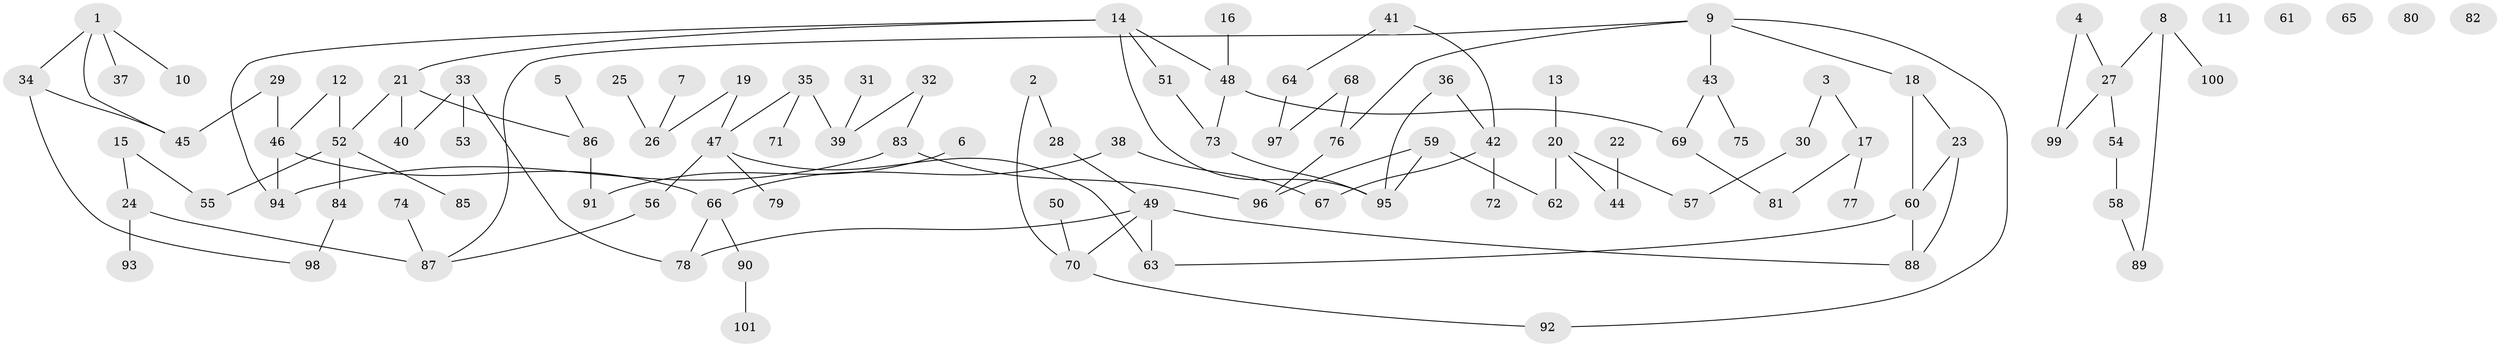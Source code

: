 // Generated by graph-tools (version 1.1) at 2025/00/03/09/25 03:00:45]
// undirected, 101 vertices, 116 edges
graph export_dot {
graph [start="1"]
  node [color=gray90,style=filled];
  1;
  2;
  3;
  4;
  5;
  6;
  7;
  8;
  9;
  10;
  11;
  12;
  13;
  14;
  15;
  16;
  17;
  18;
  19;
  20;
  21;
  22;
  23;
  24;
  25;
  26;
  27;
  28;
  29;
  30;
  31;
  32;
  33;
  34;
  35;
  36;
  37;
  38;
  39;
  40;
  41;
  42;
  43;
  44;
  45;
  46;
  47;
  48;
  49;
  50;
  51;
  52;
  53;
  54;
  55;
  56;
  57;
  58;
  59;
  60;
  61;
  62;
  63;
  64;
  65;
  66;
  67;
  68;
  69;
  70;
  71;
  72;
  73;
  74;
  75;
  76;
  77;
  78;
  79;
  80;
  81;
  82;
  83;
  84;
  85;
  86;
  87;
  88;
  89;
  90;
  91;
  92;
  93;
  94;
  95;
  96;
  97;
  98;
  99;
  100;
  101;
  1 -- 10;
  1 -- 34;
  1 -- 37;
  1 -- 45;
  2 -- 28;
  2 -- 70;
  3 -- 17;
  3 -- 30;
  4 -- 27;
  4 -- 99;
  5 -- 86;
  6 -- 91;
  7 -- 26;
  8 -- 27;
  8 -- 89;
  8 -- 100;
  9 -- 18;
  9 -- 43;
  9 -- 76;
  9 -- 87;
  9 -- 92;
  12 -- 46;
  12 -- 52;
  13 -- 20;
  14 -- 21;
  14 -- 48;
  14 -- 51;
  14 -- 94;
  14 -- 95;
  15 -- 24;
  15 -- 55;
  16 -- 48;
  17 -- 77;
  17 -- 81;
  18 -- 23;
  18 -- 60;
  19 -- 26;
  19 -- 47;
  20 -- 44;
  20 -- 57;
  20 -- 62;
  21 -- 40;
  21 -- 52;
  21 -- 86;
  22 -- 44;
  23 -- 60;
  23 -- 88;
  24 -- 87;
  24 -- 93;
  25 -- 26;
  27 -- 54;
  27 -- 99;
  28 -- 49;
  29 -- 45;
  29 -- 46;
  30 -- 57;
  31 -- 39;
  32 -- 39;
  32 -- 83;
  33 -- 40;
  33 -- 53;
  33 -- 78;
  34 -- 45;
  34 -- 98;
  35 -- 39;
  35 -- 47;
  35 -- 71;
  36 -- 42;
  36 -- 95;
  38 -- 66;
  38 -- 67;
  41 -- 42;
  41 -- 64;
  42 -- 67;
  42 -- 72;
  43 -- 69;
  43 -- 75;
  46 -- 66;
  46 -- 94;
  47 -- 56;
  47 -- 63;
  47 -- 79;
  48 -- 69;
  48 -- 73;
  49 -- 63;
  49 -- 70;
  49 -- 78;
  49 -- 88;
  50 -- 70;
  51 -- 73;
  52 -- 55;
  52 -- 84;
  52 -- 85;
  54 -- 58;
  56 -- 87;
  58 -- 89;
  59 -- 62;
  59 -- 95;
  59 -- 96;
  60 -- 63;
  60 -- 88;
  64 -- 97;
  66 -- 78;
  66 -- 90;
  68 -- 76;
  68 -- 97;
  69 -- 81;
  70 -- 92;
  73 -- 95;
  74 -- 87;
  76 -- 96;
  83 -- 94;
  83 -- 96;
  84 -- 98;
  86 -- 91;
  90 -- 101;
}
